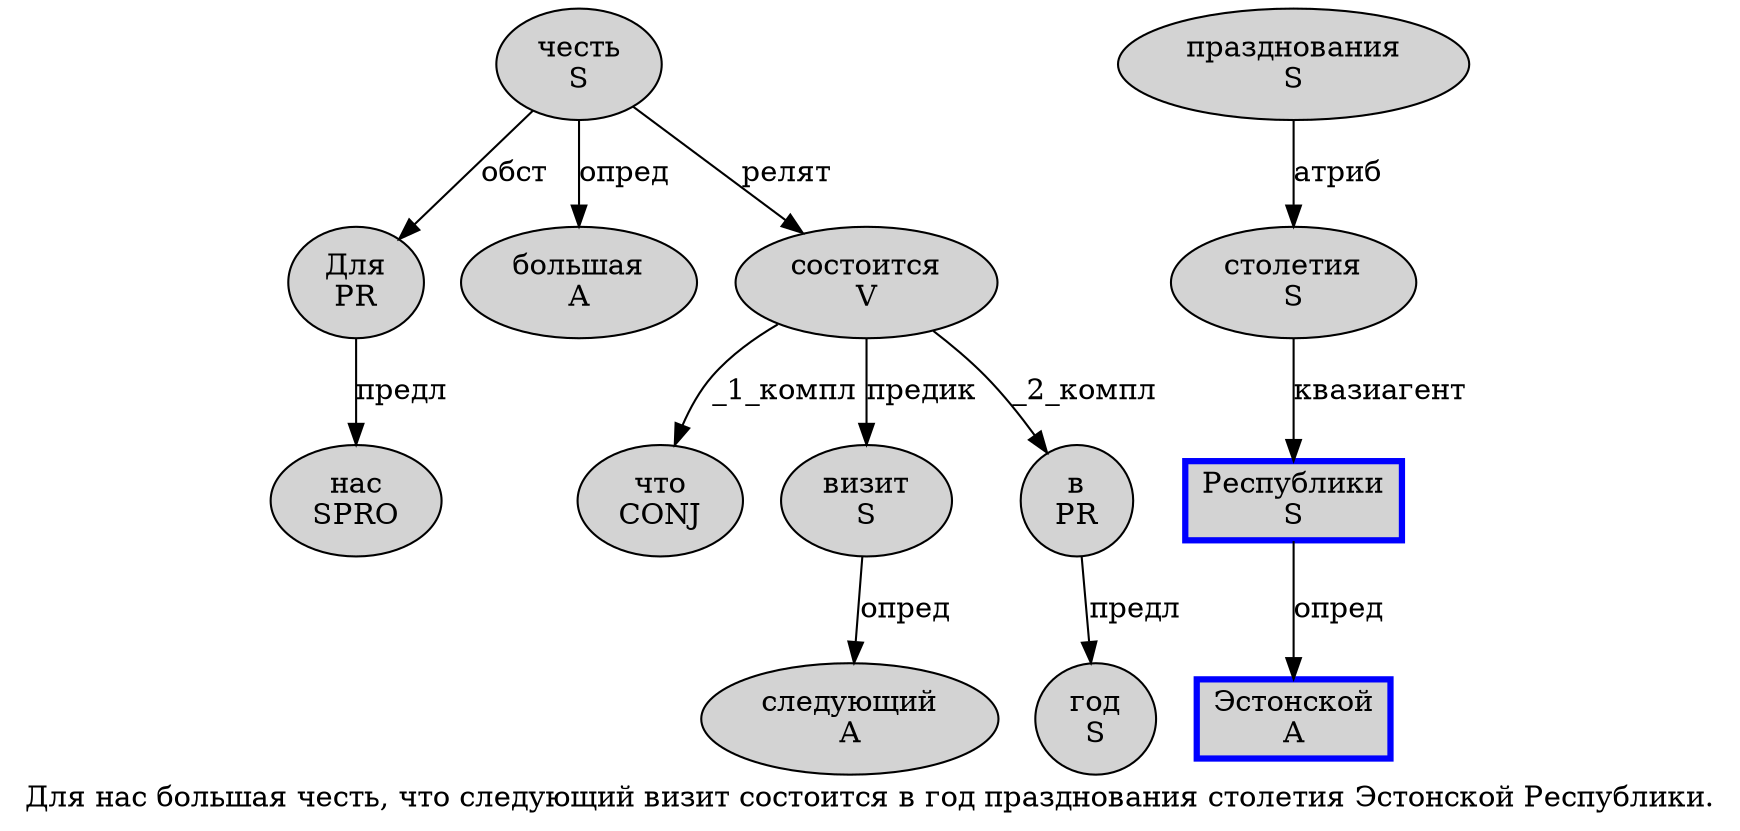 digraph SENTENCE_114 {
	graph [label="Для нас большая честь, что следующий визит состоится в год празднования столетия Эстонской Республики."]
	node [style=filled]
		0 [label="Для
PR" color="" fillcolor=lightgray penwidth=1 shape=ellipse]
		1 [label="нас
SPRO" color="" fillcolor=lightgray penwidth=1 shape=ellipse]
		2 [label="большая
A" color="" fillcolor=lightgray penwidth=1 shape=ellipse]
		3 [label="честь
S" color="" fillcolor=lightgray penwidth=1 shape=ellipse]
		5 [label="что
CONJ" color="" fillcolor=lightgray penwidth=1 shape=ellipse]
		6 [label="следующий
A" color="" fillcolor=lightgray penwidth=1 shape=ellipse]
		7 [label="визит
S" color="" fillcolor=lightgray penwidth=1 shape=ellipse]
		8 [label="состоится
V" color="" fillcolor=lightgray penwidth=1 shape=ellipse]
		9 [label="в
PR" color="" fillcolor=lightgray penwidth=1 shape=ellipse]
		10 [label="год
S" color="" fillcolor=lightgray penwidth=1 shape=ellipse]
		11 [label="празднования
S" color="" fillcolor=lightgray penwidth=1 shape=ellipse]
		12 [label="столетия
S" color="" fillcolor=lightgray penwidth=1 shape=ellipse]
		13 [label="Эстонской
A" color=blue fillcolor=lightgray penwidth=3 shape=box]
		14 [label="Республики
S" color=blue fillcolor=lightgray penwidth=3 shape=box]
			11 -> 12 [label="атриб"]
			8 -> 5 [label="_1_компл"]
			8 -> 7 [label="предик"]
			8 -> 9 [label="_2_компл"]
			12 -> 14 [label="квазиагент"]
			3 -> 0 [label="обст"]
			3 -> 2 [label="опред"]
			3 -> 8 [label="релят"]
			14 -> 13 [label="опред"]
			7 -> 6 [label="опред"]
			9 -> 10 [label="предл"]
			0 -> 1 [label="предл"]
}
